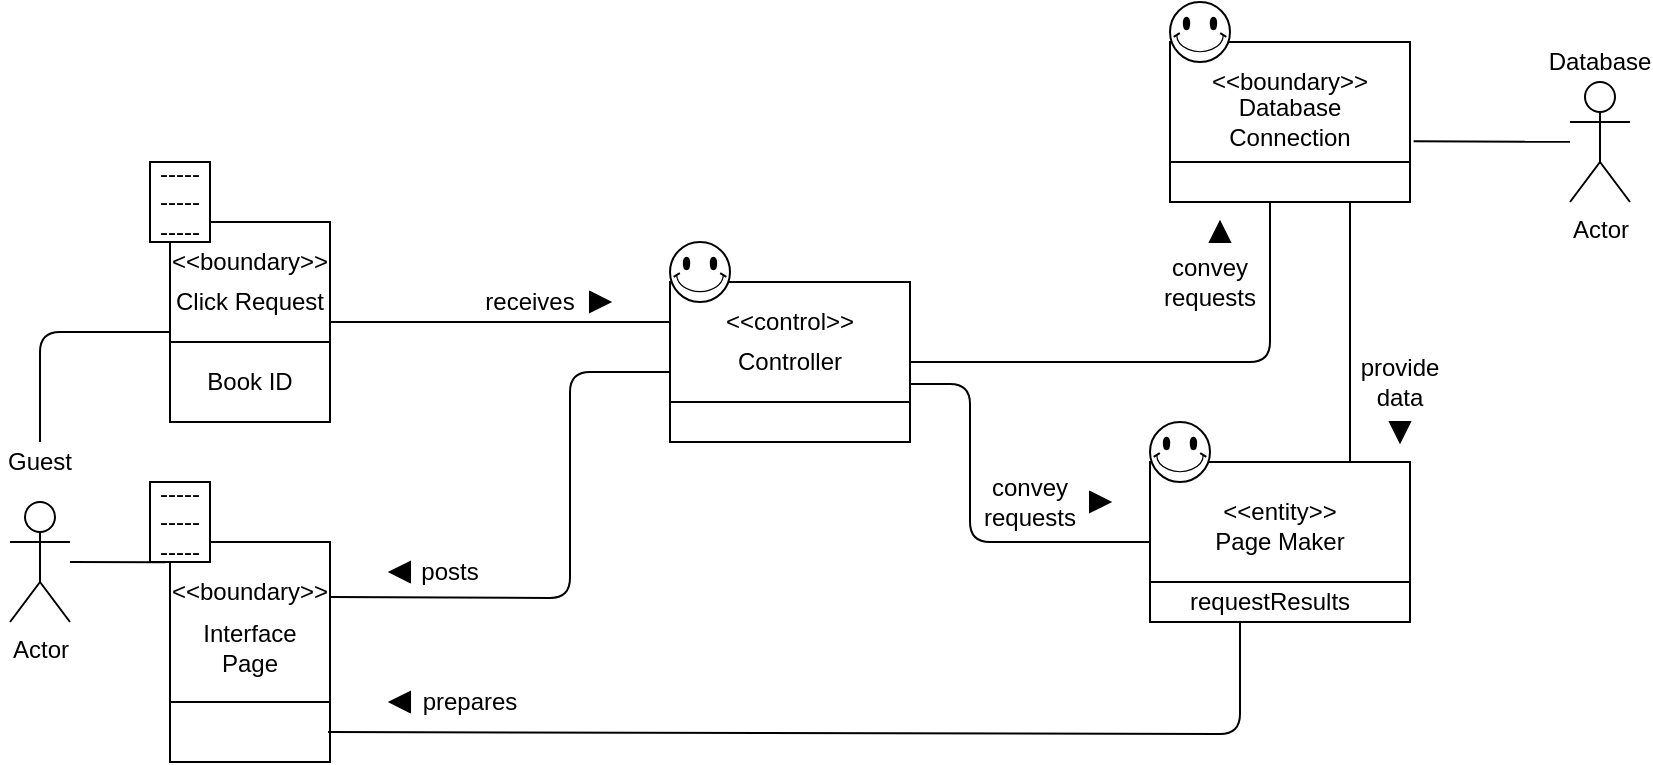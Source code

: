 <mxfile version="14.6.6" type="github">
  <diagram id="zXiUeW_fQA7UbHBfIszY" name="Page-1">
    <mxGraphModel dx="700" dy="783" grid="1" gridSize="10" guides="1" tooltips="1" connect="1" arrows="1" fold="1" page="1" pageScale="1" pageWidth="827" pageHeight="1169" math="0" shadow="0">
      <root>
        <mxCell id="0" />
        <mxCell id="1" parent="0" />
        <mxCell id="rt908kD2XnZ9KGNQ1wWZ-1" value="" style="shape=internalStorage;whiteSpace=wrap;html=1;backgroundOutline=1;dx=130;dy=60;" parent="1" vertex="1">
          <mxGeometry x="600" y="290" width="130" height="80" as="geometry" />
        </mxCell>
        <mxCell id="rt908kD2XnZ9KGNQ1wWZ-2" value="" style="verticalLabelPosition=bottom;verticalAlign=top;html=1;shape=mxgraph.basic.smiley" parent="1" vertex="1">
          <mxGeometry x="600" y="270" width="30" height="30" as="geometry" />
        </mxCell>
        <mxCell id="rt908kD2XnZ9KGNQ1wWZ-3" value="" style="shape=internalStorage;whiteSpace=wrap;html=1;backgroundOutline=1;dx=120;dy=60;" parent="1" vertex="1">
          <mxGeometry x="610" y="80" width="120" height="80" as="geometry" />
        </mxCell>
        <mxCell id="rt908kD2XnZ9KGNQ1wWZ-4" value="" style="verticalLabelPosition=bottom;verticalAlign=top;html=1;shape=mxgraph.basic.smiley" parent="1" vertex="1">
          <mxGeometry x="610" y="60" width="30" height="30" as="geometry" />
        </mxCell>
        <mxCell id="rt908kD2XnZ9KGNQ1wWZ-5" value="" style="shape=internalStorage;whiteSpace=wrap;html=1;backgroundOutline=1;dx=120;dy=60;" parent="1" vertex="1">
          <mxGeometry x="360" y="200" width="120" height="80" as="geometry" />
        </mxCell>
        <mxCell id="rt908kD2XnZ9KGNQ1wWZ-6" value="" style="shape=internalStorage;whiteSpace=wrap;html=1;backgroundOutline=1;dx=80;dy=80;" parent="1" vertex="1">
          <mxGeometry x="110" y="330" width="80" height="110" as="geometry" />
        </mxCell>
        <mxCell id="rt908kD2XnZ9KGNQ1wWZ-7" value="" style="shape=internalStorage;whiteSpace=wrap;html=1;backgroundOutline=1;dx=80;dy=60;" parent="1" vertex="1">
          <mxGeometry x="110" y="170" width="80" height="100" as="geometry" />
        </mxCell>
        <mxCell id="rt908kD2XnZ9KGNQ1wWZ-8" value="Actor" style="shape=umlActor;verticalLabelPosition=bottom;verticalAlign=top;html=1;outlineConnect=0;" parent="1" vertex="1">
          <mxGeometry x="30" y="310" width="30" height="60" as="geometry" />
        </mxCell>
        <mxCell id="rt908kD2XnZ9KGNQ1wWZ-9" value="Guest" style="text;html=1;strokeColor=none;fillColor=none;align=center;verticalAlign=middle;whiteSpace=wrap;rounded=0;" parent="1" vertex="1">
          <mxGeometry x="25" y="280" width="40" height="20" as="geometry" />
        </mxCell>
        <mxCell id="rt908kD2XnZ9KGNQ1wWZ-10" value="Interface Page" style="text;html=1;strokeColor=none;fillColor=none;align=center;verticalAlign=middle;whiteSpace=wrap;rounded=0;" parent="1" vertex="1">
          <mxGeometry x="130" y="370" width="40" height="25" as="geometry" />
        </mxCell>
        <mxCell id="rt908kD2XnZ9KGNQ1wWZ-11" value="Controller" style="text;html=1;strokeColor=none;fillColor=none;align=center;verticalAlign=middle;whiteSpace=wrap;rounded=0;" parent="1" vertex="1">
          <mxGeometry x="400" y="230" width="40" height="20" as="geometry" />
        </mxCell>
        <mxCell id="rt908kD2XnZ9KGNQ1wWZ-12" value="Page Maker" style="text;html=1;strokeColor=none;fillColor=none;align=center;verticalAlign=middle;whiteSpace=wrap;rounded=0;" parent="1" vertex="1">
          <mxGeometry x="625" y="320" width="80" height="20" as="geometry" />
        </mxCell>
        <mxCell id="rt908kD2XnZ9KGNQ1wWZ-13" value="Database Connection" style="text;html=1;strokeColor=none;fillColor=none;align=center;verticalAlign=middle;whiteSpace=wrap;rounded=0;" parent="1" vertex="1">
          <mxGeometry x="650" y="110" width="40" height="20" as="geometry" />
        </mxCell>
        <mxCell id="rt908kD2XnZ9KGNQ1wWZ-20" value="receives" style="text;html=1;strokeColor=none;fillColor=none;align=center;verticalAlign=middle;whiteSpace=wrap;rounded=0;" parent="1" vertex="1">
          <mxGeometry x="270" y="200" width="40" height="20" as="geometry" />
        </mxCell>
        <mxCell id="rt908kD2XnZ9KGNQ1wWZ-21" value="posts" style="text;html=1;strokeColor=none;fillColor=none;align=center;verticalAlign=middle;whiteSpace=wrap;rounded=0;" parent="1" vertex="1">
          <mxGeometry x="230" y="335" width="40" height="20" as="geometry" />
        </mxCell>
        <mxCell id="rt908kD2XnZ9KGNQ1wWZ-22" value="prepares" style="text;html=1;strokeColor=none;fillColor=none;align=center;verticalAlign=middle;whiteSpace=wrap;rounded=0;" parent="1" vertex="1">
          <mxGeometry x="240" y="400" width="40" height="20" as="geometry" />
        </mxCell>
        <mxCell id="rt908kD2XnZ9KGNQ1wWZ-23" value="convey requests" style="text;html=1;strokeColor=none;fillColor=none;align=center;verticalAlign=middle;whiteSpace=wrap;rounded=0;" parent="1" vertex="1">
          <mxGeometry x="520" y="300" width="40" height="20" as="geometry" />
        </mxCell>
        <mxCell id="rt908kD2XnZ9KGNQ1wWZ-24" value="convey requests" style="text;html=1;strokeColor=none;fillColor=none;align=center;verticalAlign=middle;whiteSpace=wrap;rounded=0;" parent="1" vertex="1">
          <mxGeometry x="610" y="190" width="40" height="20" as="geometry" />
        </mxCell>
        <mxCell id="rt908kD2XnZ9KGNQ1wWZ-25" value="provide data" style="text;html=1;strokeColor=none;fillColor=none;align=center;verticalAlign=middle;whiteSpace=wrap;rounded=0;" parent="1" vertex="1">
          <mxGeometry x="705" y="240" width="40" height="20" as="geometry" />
        </mxCell>
        <mxCell id="rt908kD2XnZ9KGNQ1wWZ-26" value="" style="endArrow=none;html=1;exitX=0.5;exitY=0;exitDx=0;exitDy=0;entryX=0;entryY=0.5;entryDx=0;entryDy=0;" parent="1" source="rt908kD2XnZ9KGNQ1wWZ-9" edge="1">
          <mxGeometry width="50" height="50" relative="1" as="geometry">
            <mxPoint x="320" y="250" as="sourcePoint" />
            <mxPoint x="110" y="225" as="targetPoint" />
            <Array as="points">
              <mxPoint x="45" y="225" />
            </Array>
          </mxGeometry>
        </mxCell>
        <mxCell id="rt908kD2XnZ9KGNQ1wWZ-27" value="" style="endArrow=none;html=1;entryX=-0.028;entryY=0.168;entryDx=0;entryDy=0;entryPerimeter=0;" parent="1" source="rt908kD2XnZ9KGNQ1wWZ-8" edge="1">
          <mxGeometry width="50" height="50" relative="1" as="geometry">
            <mxPoint x="320" y="250" as="sourcePoint" />
            <mxPoint x="107.76" y="340.16" as="targetPoint" />
          </mxGeometry>
        </mxCell>
        <mxCell id="rt908kD2XnZ9KGNQ1wWZ-28" value="" style="verticalLabelPosition=bottom;verticalAlign=top;html=1;shape=mxgraph.basic.smiley" parent="1" vertex="1">
          <mxGeometry x="360" y="180" width="30" height="30" as="geometry" />
        </mxCell>
        <mxCell id="rt908kD2XnZ9KGNQ1wWZ-29" value="&amp;lt;&amp;lt;control&amp;gt;&amp;gt;" style="text;html=1;strokeColor=none;fillColor=none;align=center;verticalAlign=middle;whiteSpace=wrap;rounded=0;" parent="1" vertex="1">
          <mxGeometry x="400" y="210" width="40" height="20" as="geometry" />
        </mxCell>
        <mxCell id="rt908kD2XnZ9KGNQ1wWZ-30" value="&amp;lt;&amp;lt;boundary&amp;gt;&amp;gt;" style="text;html=1;strokeColor=none;fillColor=none;align=center;verticalAlign=middle;whiteSpace=wrap;rounded=0;" parent="1" vertex="1">
          <mxGeometry x="130" y="180" width="40" height="20" as="geometry" />
        </mxCell>
        <mxCell id="rt908kD2XnZ9KGNQ1wWZ-31" value="&amp;lt;&amp;lt;boundary&amp;gt;&amp;gt;" style="text;html=1;strokeColor=none;fillColor=none;align=center;verticalAlign=middle;whiteSpace=wrap;rounded=0;" parent="1" vertex="1">
          <mxGeometry x="130" y="345" width="40" height="20" as="geometry" />
        </mxCell>
        <mxCell id="rt908kD2XnZ9KGNQ1wWZ-32" value="Book ID" style="text;html=1;strokeColor=none;fillColor=none;align=center;verticalAlign=middle;whiteSpace=wrap;rounded=0;" parent="1" vertex="1">
          <mxGeometry x="110" y="240" width="80" height="20" as="geometry" />
        </mxCell>
        <mxCell id="rt908kD2XnZ9KGNQ1wWZ-33" value="Click Request" style="text;html=1;strokeColor=none;fillColor=none;align=center;verticalAlign=middle;whiteSpace=wrap;rounded=0;" parent="1" vertex="1">
          <mxGeometry x="110" y="200" width="80" height="20" as="geometry" />
        </mxCell>
        <mxCell id="rt908kD2XnZ9KGNQ1wWZ-34" value="&amp;lt;&amp;lt;boundary&amp;gt;&amp;gt;" style="text;html=1;strokeColor=none;fillColor=none;align=center;verticalAlign=middle;whiteSpace=wrap;rounded=0;" parent="1" vertex="1">
          <mxGeometry x="650" y="90" width="40" height="20" as="geometry" />
        </mxCell>
        <mxCell id="rt908kD2XnZ9KGNQ1wWZ-35" value="&amp;lt;&amp;lt;entity&amp;gt;&amp;gt;" style="text;html=1;strokeColor=none;fillColor=none;align=center;verticalAlign=middle;whiteSpace=wrap;rounded=0;" parent="1" vertex="1">
          <mxGeometry x="645" y="305" width="40" height="20" as="geometry" />
        </mxCell>
        <mxCell id="rt908kD2XnZ9KGNQ1wWZ-36" value="Actor" style="shape=umlActor;verticalLabelPosition=bottom;verticalAlign=top;html=1;outlineConnect=0;" parent="1" vertex="1">
          <mxGeometry x="810" y="100" width="30" height="60" as="geometry" />
        </mxCell>
        <mxCell id="rt908kD2XnZ9KGNQ1wWZ-37" value="Database" style="text;html=1;strokeColor=none;fillColor=none;align=center;verticalAlign=middle;whiteSpace=wrap;rounded=0;" parent="1" vertex="1">
          <mxGeometry x="805" y="80" width="40" height="20" as="geometry" />
        </mxCell>
        <mxCell id="rt908kD2XnZ9KGNQ1wWZ-38" value="" style="endArrow=none;html=1;exitX=1.015;exitY=0.62;exitDx=0;exitDy=0;exitPerimeter=0;" parent="1" source="rt908kD2XnZ9KGNQ1wWZ-3" target="rt908kD2XnZ9KGNQ1wWZ-36" edge="1">
          <mxGeometry width="50" height="50" relative="1" as="geometry">
            <mxPoint x="450" y="250" as="sourcePoint" />
            <mxPoint x="500" y="200" as="targetPoint" />
          </mxGeometry>
        </mxCell>
        <mxCell id="rt908kD2XnZ9KGNQ1wWZ-39" value="-----&lt;br&gt;-----&lt;br&gt;-----" style="whiteSpace=wrap;html=1;align=center;" parent="1" vertex="1">
          <mxGeometry x="100" y="140" width="30" height="40" as="geometry" />
        </mxCell>
        <mxCell id="rt908kD2XnZ9KGNQ1wWZ-40" value="-----&lt;br&gt;-----&lt;br&gt;-----" style="whiteSpace=wrap;html=1;align=center;" parent="1" vertex="1">
          <mxGeometry x="100" y="300" width="30" height="40" as="geometry" />
        </mxCell>
        <mxCell id="JWx9Ghfgm_thxGkhehEO-1" value="" style="endArrow=none;html=1;entryX=0;entryY=0.25;entryDx=0;entryDy=0;" edge="1" parent="1" target="rt908kD2XnZ9KGNQ1wWZ-5">
          <mxGeometry width="50" height="50" relative="1" as="geometry">
            <mxPoint x="190" y="220" as="sourcePoint" />
            <mxPoint x="240" y="170" as="targetPoint" />
          </mxGeometry>
        </mxCell>
        <mxCell id="JWx9Ghfgm_thxGkhehEO-2" value="" style="triangle;whiteSpace=wrap;html=1;fillColor=#000000;direction=east;" vertex="1" parent="1">
          <mxGeometry x="320" y="205" width="10" height="10" as="geometry" />
        </mxCell>
        <mxCell id="JWx9Ghfgm_thxGkhehEO-4" value="" style="endArrow=none;html=1;exitX=1;exitY=0.25;exitDx=0;exitDy=0;" edge="1" parent="1" source="rt908kD2XnZ9KGNQ1wWZ-6">
          <mxGeometry width="50" height="50" relative="1" as="geometry">
            <mxPoint x="310" y="295" as="sourcePoint" />
            <mxPoint x="360" y="245" as="targetPoint" />
            <Array as="points">
              <mxPoint x="310" y="358" />
              <mxPoint x="310" y="245" />
            </Array>
          </mxGeometry>
        </mxCell>
        <mxCell id="JWx9Ghfgm_thxGkhehEO-5" value="" style="triangle;whiteSpace=wrap;html=1;fillColor=#000000;direction=west;" vertex="1" parent="1">
          <mxGeometry x="220" y="340" width="10" height="10" as="geometry" />
        </mxCell>
        <mxCell id="JWx9Ghfgm_thxGkhehEO-6" value="" style="endArrow=none;html=1;exitX=0.988;exitY=0.864;exitDx=0;exitDy=0;exitPerimeter=0;" edge="1" parent="1" source="rt908kD2XnZ9KGNQ1wWZ-6">
          <mxGeometry width="50" height="50" relative="1" as="geometry">
            <mxPoint x="595" y="420" as="sourcePoint" />
            <mxPoint x="645" y="370" as="targetPoint" />
            <Array as="points">
              <mxPoint x="645" y="426" />
            </Array>
          </mxGeometry>
        </mxCell>
        <mxCell id="JWx9Ghfgm_thxGkhehEO-8" value="" style="triangle;whiteSpace=wrap;html=1;fillColor=#000000;direction=west;" vertex="1" parent="1">
          <mxGeometry x="220" y="405" width="10" height="10" as="geometry" />
        </mxCell>
        <mxCell id="JWx9Ghfgm_thxGkhehEO-10" value="" style="endArrow=none;html=1;" edge="1" parent="1">
          <mxGeometry width="50" height="50" relative="1" as="geometry">
            <mxPoint x="480" y="251" as="sourcePoint" />
            <mxPoint x="600" y="330" as="targetPoint" />
            <Array as="points">
              <mxPoint x="510" y="251" />
              <mxPoint x="510" y="330" />
            </Array>
          </mxGeometry>
        </mxCell>
        <mxCell id="JWx9Ghfgm_thxGkhehEO-11" value="" style="triangle;whiteSpace=wrap;html=1;fillColor=#000000;direction=east;" vertex="1" parent="1">
          <mxGeometry x="570" y="305" width="10" height="10" as="geometry" />
        </mxCell>
        <mxCell id="JWx9Ghfgm_thxGkhehEO-12" value="" style="endArrow=none;html=1;exitX=1;exitY=0.5;exitDx=0;exitDy=0;" edge="1" parent="1" source="rt908kD2XnZ9KGNQ1wWZ-5">
          <mxGeometry width="50" height="50" relative="1" as="geometry">
            <mxPoint x="610" y="210" as="sourcePoint" />
            <mxPoint x="660" y="160" as="targetPoint" />
            <Array as="points">
              <mxPoint x="660" y="240" />
            </Array>
          </mxGeometry>
        </mxCell>
        <mxCell id="JWx9Ghfgm_thxGkhehEO-13" value="" style="triangle;whiteSpace=wrap;html=1;fillColor=#000000;direction=north;" vertex="1" parent="1">
          <mxGeometry x="630" y="170" width="10" height="10" as="geometry" />
        </mxCell>
        <mxCell id="JWx9Ghfgm_thxGkhehEO-14" value="" style="endArrow=none;html=1;entryX=0.75;entryY=1;entryDx=0;entryDy=0;" edge="1" parent="1" target="rt908kD2XnZ9KGNQ1wWZ-3">
          <mxGeometry width="50" height="50" relative="1" as="geometry">
            <mxPoint x="700" y="290" as="sourcePoint" />
            <mxPoint x="705" y="160" as="targetPoint" />
          </mxGeometry>
        </mxCell>
        <mxCell id="JWx9Ghfgm_thxGkhehEO-16" value="" style="triangle;whiteSpace=wrap;html=1;fillColor=#000000;direction=south;" vertex="1" parent="1">
          <mxGeometry x="720" y="270" width="10" height="10" as="geometry" />
        </mxCell>
        <mxCell id="JWx9Ghfgm_thxGkhehEO-18" value="requestResults" style="text;html=1;strokeColor=none;fillColor=none;align=center;verticalAlign=middle;whiteSpace=wrap;rounded=0;" vertex="1" parent="1">
          <mxGeometry x="620" y="350" width="80" height="20" as="geometry" />
        </mxCell>
      </root>
    </mxGraphModel>
  </diagram>
</mxfile>
